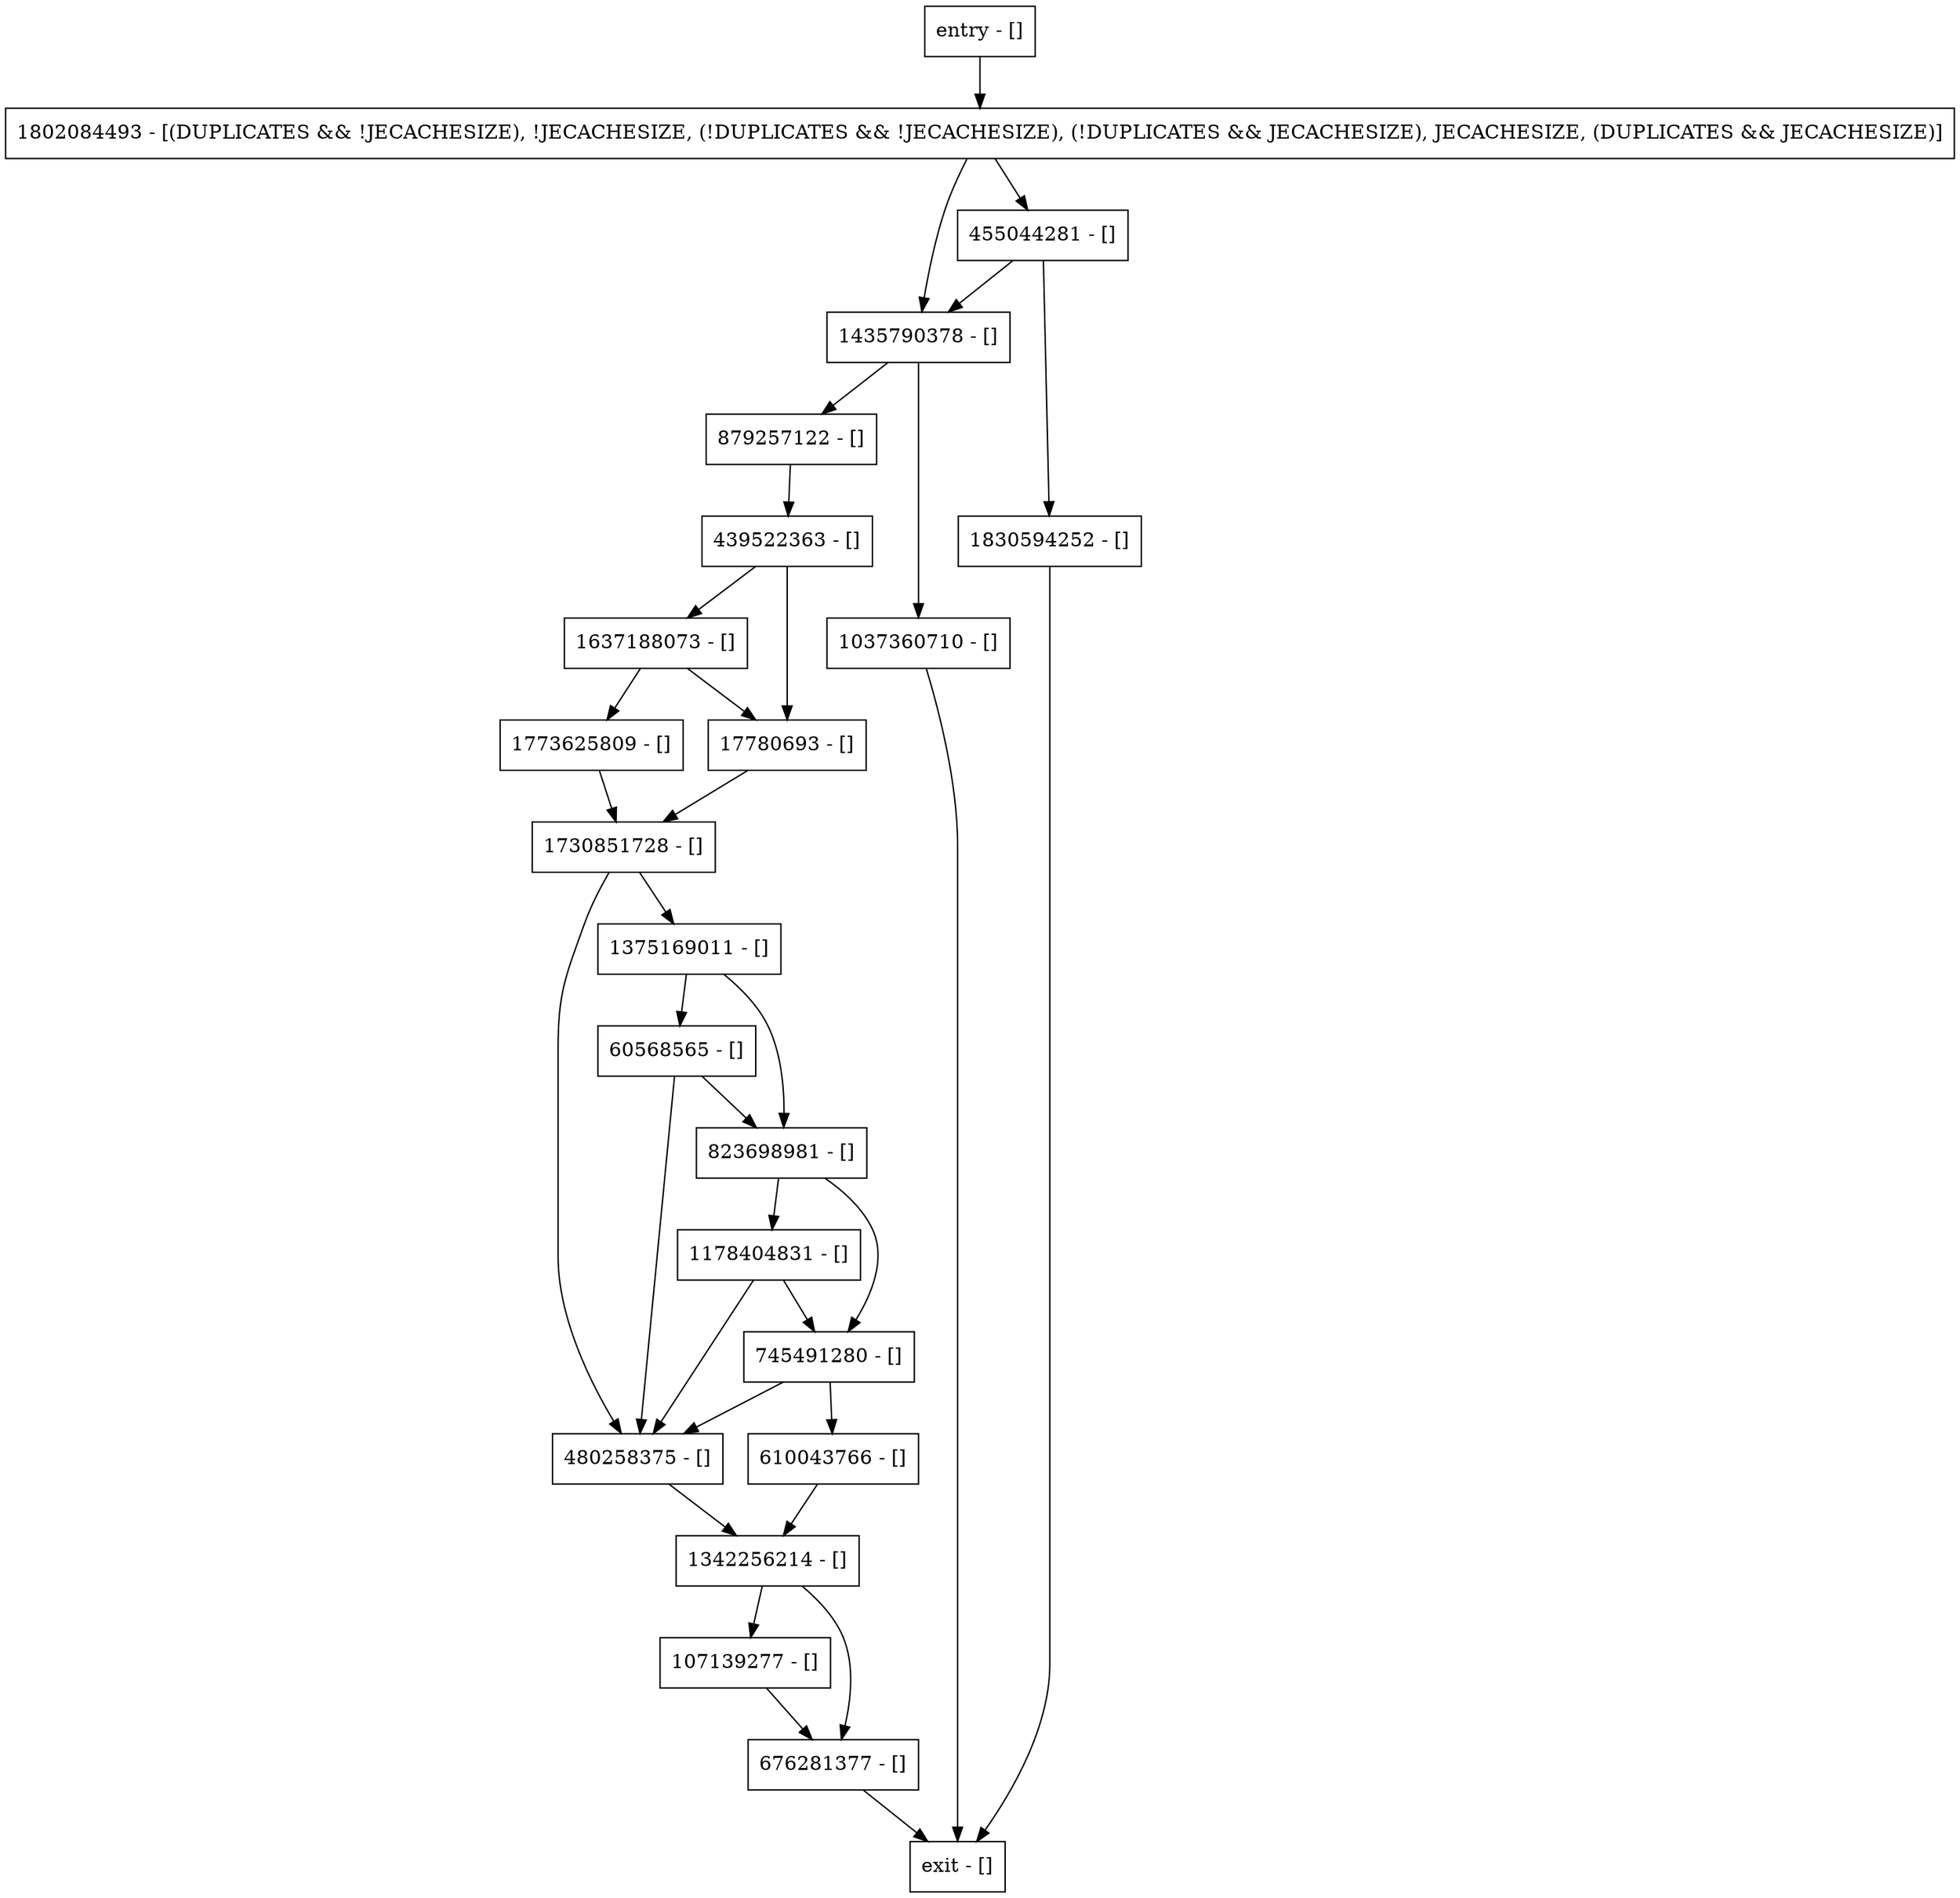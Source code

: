 digraph init {
node [shape=record];
1037360710 [label="1037360710 - []"];
1178404831 [label="1178404831 - []"];
480258375 [label="480258375 - []"];
823698981 [label="823698981 - []"];
676281377 [label="676281377 - []"];
455044281 [label="455044281 - []"];
1435790378 [label="1435790378 - []"];
879257122 [label="879257122 - []"];
1802084493 [label="1802084493 - [(DUPLICATES && !JECACHESIZE), !JECACHESIZE, (!DUPLICATES && !JECACHESIZE), (!DUPLICATES && JECACHESIZE), JECACHESIZE, (DUPLICATES && JECACHESIZE)]"];
745491280 [label="745491280 - []"];
1773625809 [label="1773625809 - []"];
610043766 [label="610043766 - []"];
1375169011 [label="1375169011 - []"];
entry [label="entry - []"];
exit [label="exit - []"];
17780693 [label="17780693 - []"];
1730851728 [label="1730851728 - []"];
1830594252 [label="1830594252 - []"];
1637188073 [label="1637188073 - []"];
60568565 [label="60568565 - []"];
1342256214 [label="1342256214 - []"];
439522363 [label="439522363 - []"];
107139277 [label="107139277 - []"];
entry;
exit;
1037360710 -> exit;
1178404831 -> 480258375;
1178404831 -> 745491280;
480258375 -> 1342256214;
823698981 -> 1178404831;
823698981 -> 745491280;
676281377 -> exit;
455044281 -> 1435790378;
455044281 -> 1830594252;
1435790378 -> 1037360710;
1435790378 -> 879257122;
879257122 -> 439522363;
1802084493 -> 455044281;
1802084493 -> 1435790378;
745491280 -> 480258375;
745491280 -> 610043766;
1773625809 -> 1730851728;
610043766 -> 1342256214;
1375169011 -> 823698981;
1375169011 -> 60568565;
entry -> 1802084493;
17780693 -> 1730851728;
1730851728 -> 1375169011;
1730851728 -> 480258375;
1830594252 -> exit;
1637188073 -> 17780693;
1637188073 -> 1773625809;
60568565 -> 480258375;
60568565 -> 823698981;
1342256214 -> 676281377;
1342256214 -> 107139277;
439522363 -> 17780693;
439522363 -> 1637188073;
107139277 -> 676281377;
}
